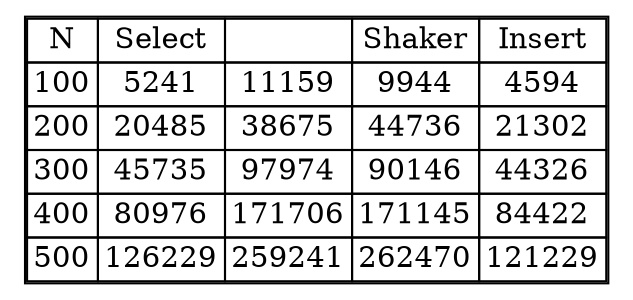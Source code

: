 digraph G {
  node [shape=plaintext];
  table [label=<
    <table border='1' cellborder='1' cellspacing='0'>
      <tr>
        <td>N</td>
        <td>Select</td>
        <td></td>
        <td>Shaker</td>
        <td>Insert</td>
      </tr>
      <tr>
        <td>100</td>
        <td>5241</td>
        <td>11159</td>
        <td>9944</td>
        <td>4594</td>
      </tr>
      <tr>
        <td>200</td>
        <td>20485</td>
        <td>38675</td>
        <td>44736</td>
        <td>21302</td>
      </tr>
      <tr>
        <td>300</td>
        <td>45735</td>
        <td>97974</td>
        <td>90146</td>
        <td>44326</td>
      </tr>
      <tr>
        <td>400</td>
        <td>80976</td>
        <td>171706</td>
        <td>171145</td>
        <td>84422</td>
      </tr>
      <tr>
        <td>500</td>
        <td>126229</td>
        <td>259241</td>
        <td>262470</td>
        <td>121229</td>
      </tr>
    </table>
  >];
}
